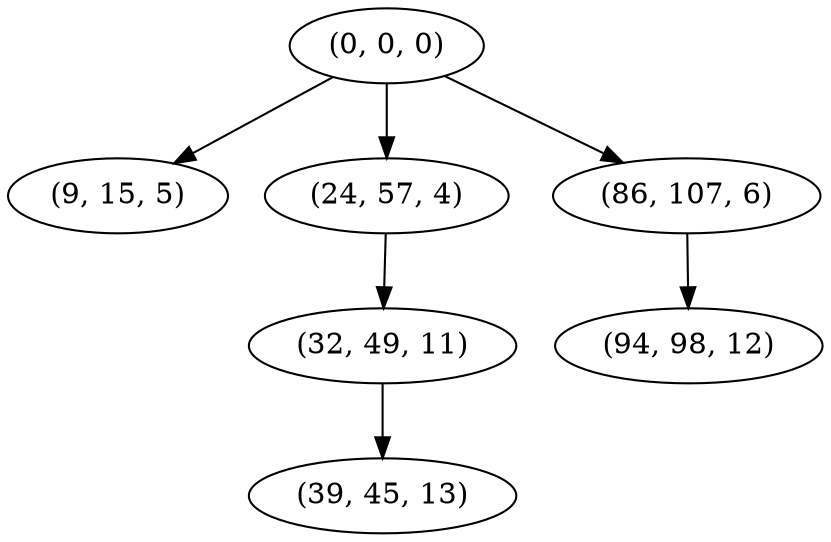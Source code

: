 digraph tree {
    "(0, 0, 0)";
    "(9, 15, 5)";
    "(24, 57, 4)";
    "(32, 49, 11)";
    "(39, 45, 13)";
    "(86, 107, 6)";
    "(94, 98, 12)";
    "(0, 0, 0)" -> "(9, 15, 5)";
    "(0, 0, 0)" -> "(24, 57, 4)";
    "(0, 0, 0)" -> "(86, 107, 6)";
    "(24, 57, 4)" -> "(32, 49, 11)";
    "(32, 49, 11)" -> "(39, 45, 13)";
    "(86, 107, 6)" -> "(94, 98, 12)";
}
